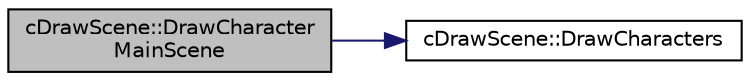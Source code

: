 digraph "cDrawScene::DrawCharacterMainScene"
{
 // LATEX_PDF_SIZE
  edge [fontname="Helvetica",fontsize="10",labelfontname="Helvetica",labelfontsize="10"];
  node [fontname="Helvetica",fontsize="10",shape=record];
  rankdir="LR";
  Node1 [label="cDrawScene::DrawCharacter\lMainScene",height=0.2,width=0.4,color="black", fillcolor="grey75", style="filled", fontcolor="black",tooltip=" "];
  Node1 -> Node2 [color="midnightblue",fontsize="10",style="solid",fontname="Helvetica"];
  Node2 [label="cDrawScene::DrawCharacters",height=0.2,width=0.4,color="black", fillcolor="white", style="filled",URL="$classc_draw_scene.html#aa67125fb750ae2fd137a0a754e535071",tooltip=" "];
}
